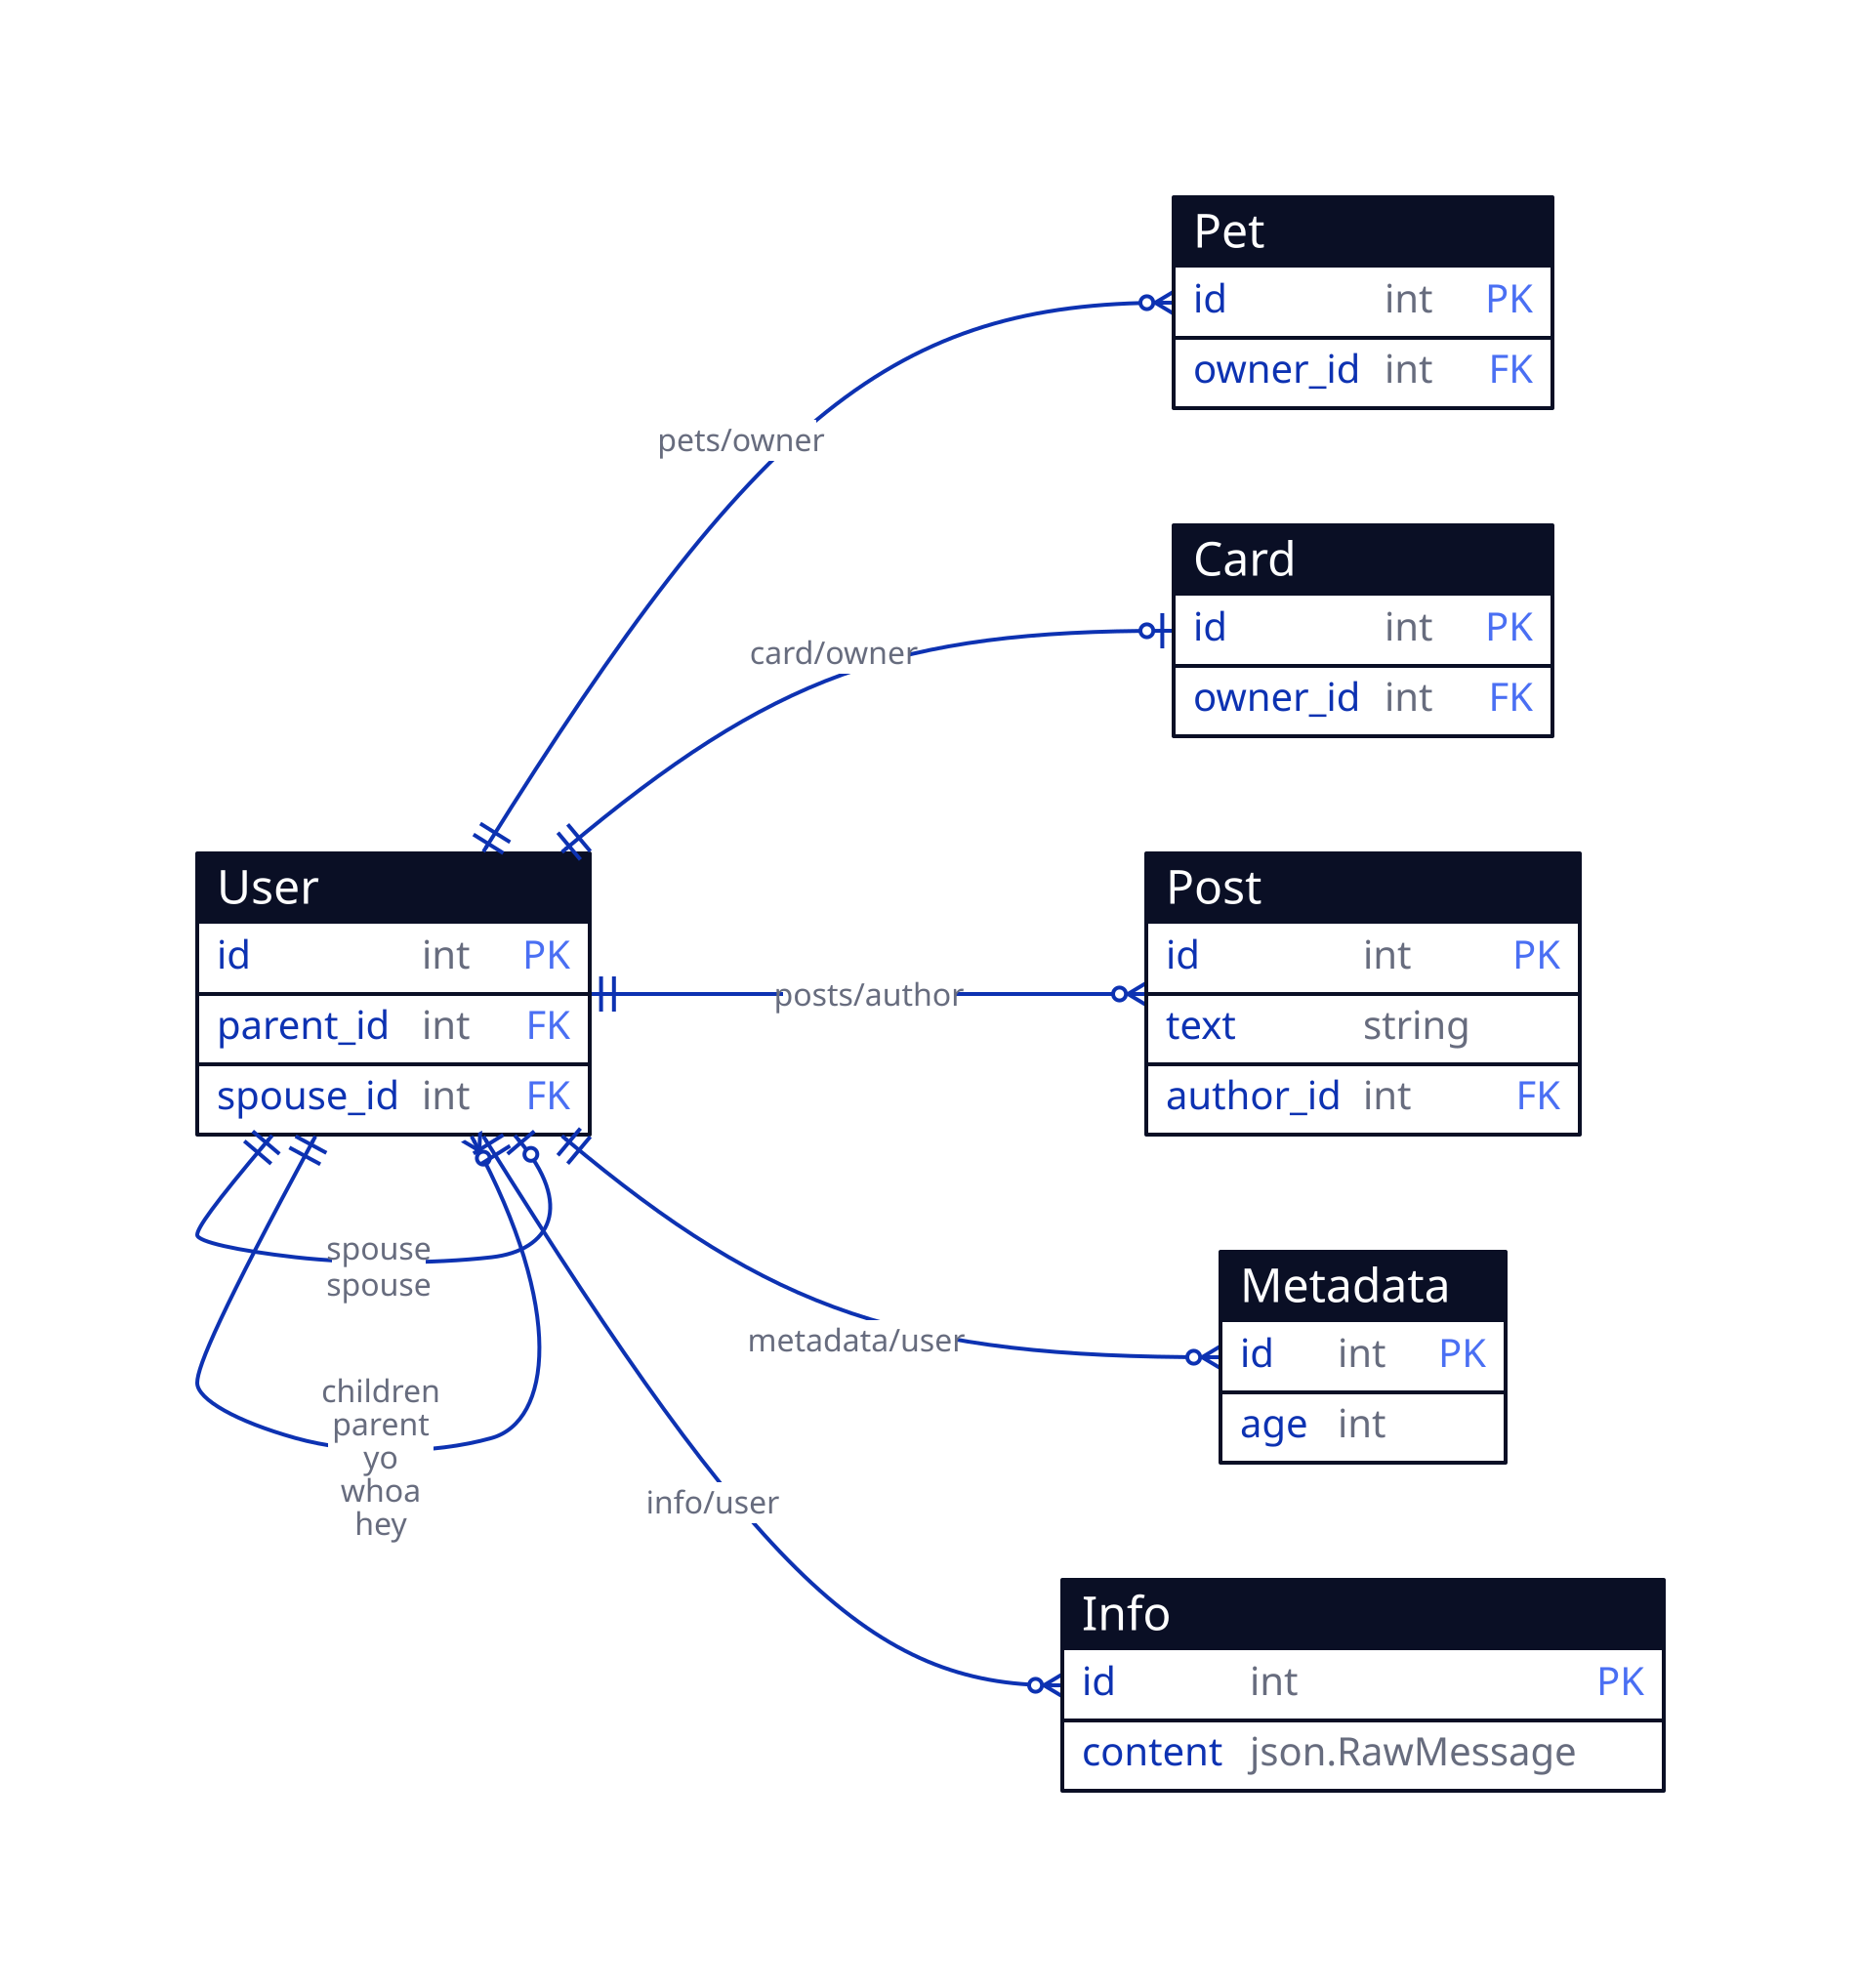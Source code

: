 direction: right
# Edges
User <-> User: "spouse\nspouse" {
  # o2o optional
  source-arrowhead: {
    shape: cf-one-required
  }
  target-arrowhead: {
    shape: cf-one
  }
}
User <-> User: "children\nparent\nyo\nwhoa\nhey" {
  # o2m optional
  source-arrowhead: {
    shape: cf-one-required
  }
  target-arrowhead: {
    shape: cf-many
  }
}
User <-> Pet: "pets/owner" {
  # o2m optional
  source-arrowhead: {
    shape: cf-one-required
  }
  target-arrowhead: {
    shape: cf-many
  }
}
User <-> Card: "card/owner" {
  # o2o optional
  source-arrowhead: {
    shape: cf-one-required
  }
  target-arrowhead: {
    shape: cf-one
  }
}
User <-> Post: "posts/author" {
  # o2m optional
  source-arrowhead: {
    shape: cf-one-required
  }
  target-arrowhead: {
    shape: cf-many
  }
}
User <-> Metadata: "metadata/user" {
  # o2m optional
  source-arrowhead: {
    shape: cf-one-required
  }
  target-arrowhead: {
    shape: cf-many
  }
}
User <-> Info: "info/user" {
  # o2m optional
  source-arrowhead: {
    shape: cf-one-required
  }
  target-arrowhead: {
    shape: cf-many
  }
}

# Tables
Card: {
  shape: sql_table
  id: int {constraint: primary_key}
  owner_id: int {constraint: foreign_key}
}
Info: {
  shape: sql_table
  id: int {constraint: primary_key}
  content: json.RawMessage
}
Metadata: {
  shape: sql_table
  id: int {constraint: primary_key}
  age: int
}
Pet: {
  shape: sql_table
  id: int {constraint: primary_key}
  owner_id: int {constraint: foreign_key}
}
Post: {
  shape: sql_table
  id: int {constraint: primary_key}
  text: string
  author_id: int {constraint: foreign_key}
}
User: {
  shape: sql_table
  id: int {constraint: primary_key}
  parent_id: int {constraint: foreign_key}
  spouse_id: int {constraint: foreign_key}
}
